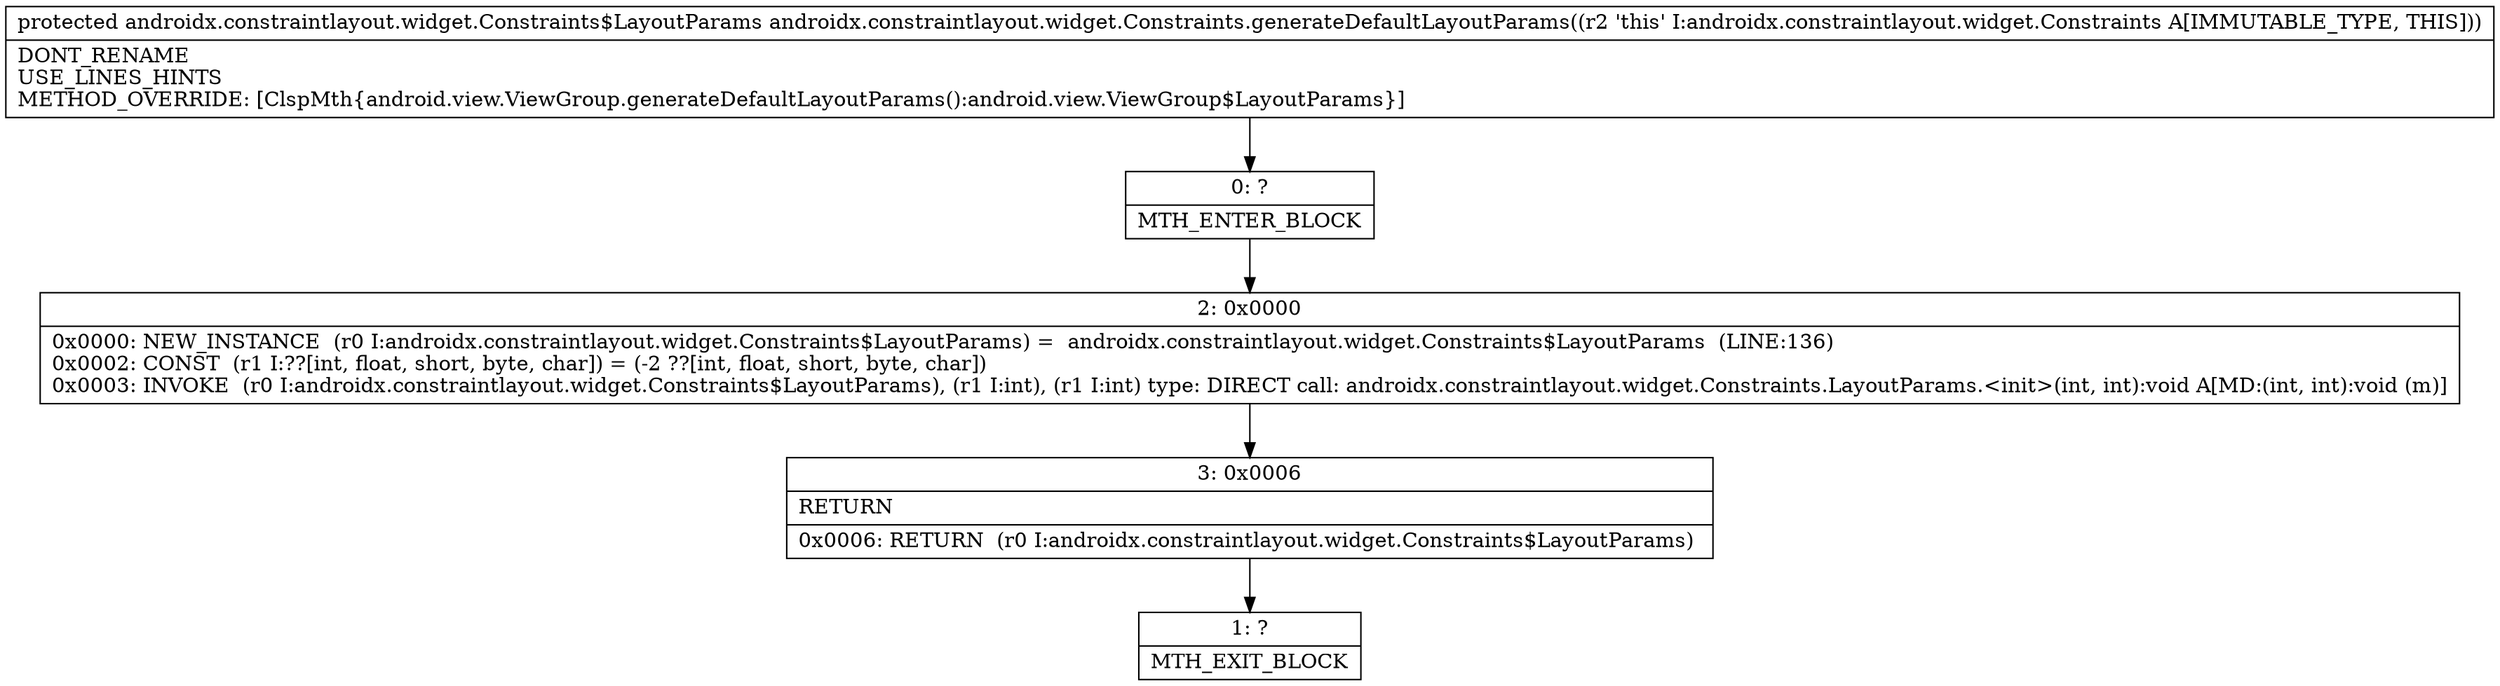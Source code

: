 digraph "CFG forandroidx.constraintlayout.widget.Constraints.generateDefaultLayoutParams()Landroidx\/constraintlayout\/widget\/Constraints$LayoutParams;" {
Node_0 [shape=record,label="{0\:\ ?|MTH_ENTER_BLOCK\l}"];
Node_2 [shape=record,label="{2\:\ 0x0000|0x0000: NEW_INSTANCE  (r0 I:androidx.constraintlayout.widget.Constraints$LayoutParams) =  androidx.constraintlayout.widget.Constraints$LayoutParams  (LINE:136)\l0x0002: CONST  (r1 I:??[int, float, short, byte, char]) = (\-2 ??[int, float, short, byte, char]) \l0x0003: INVOKE  (r0 I:androidx.constraintlayout.widget.Constraints$LayoutParams), (r1 I:int), (r1 I:int) type: DIRECT call: androidx.constraintlayout.widget.Constraints.LayoutParams.\<init\>(int, int):void A[MD:(int, int):void (m)]\l}"];
Node_3 [shape=record,label="{3\:\ 0x0006|RETURN\l|0x0006: RETURN  (r0 I:androidx.constraintlayout.widget.Constraints$LayoutParams) \l}"];
Node_1 [shape=record,label="{1\:\ ?|MTH_EXIT_BLOCK\l}"];
MethodNode[shape=record,label="{protected androidx.constraintlayout.widget.Constraints$LayoutParams androidx.constraintlayout.widget.Constraints.generateDefaultLayoutParams((r2 'this' I:androidx.constraintlayout.widget.Constraints A[IMMUTABLE_TYPE, THIS]))  | DONT_RENAME\lUSE_LINES_HINTS\lMETHOD_OVERRIDE: [ClspMth\{android.view.ViewGroup.generateDefaultLayoutParams():android.view.ViewGroup$LayoutParams\}]\l}"];
MethodNode -> Node_0;Node_0 -> Node_2;
Node_2 -> Node_3;
Node_3 -> Node_1;
}

